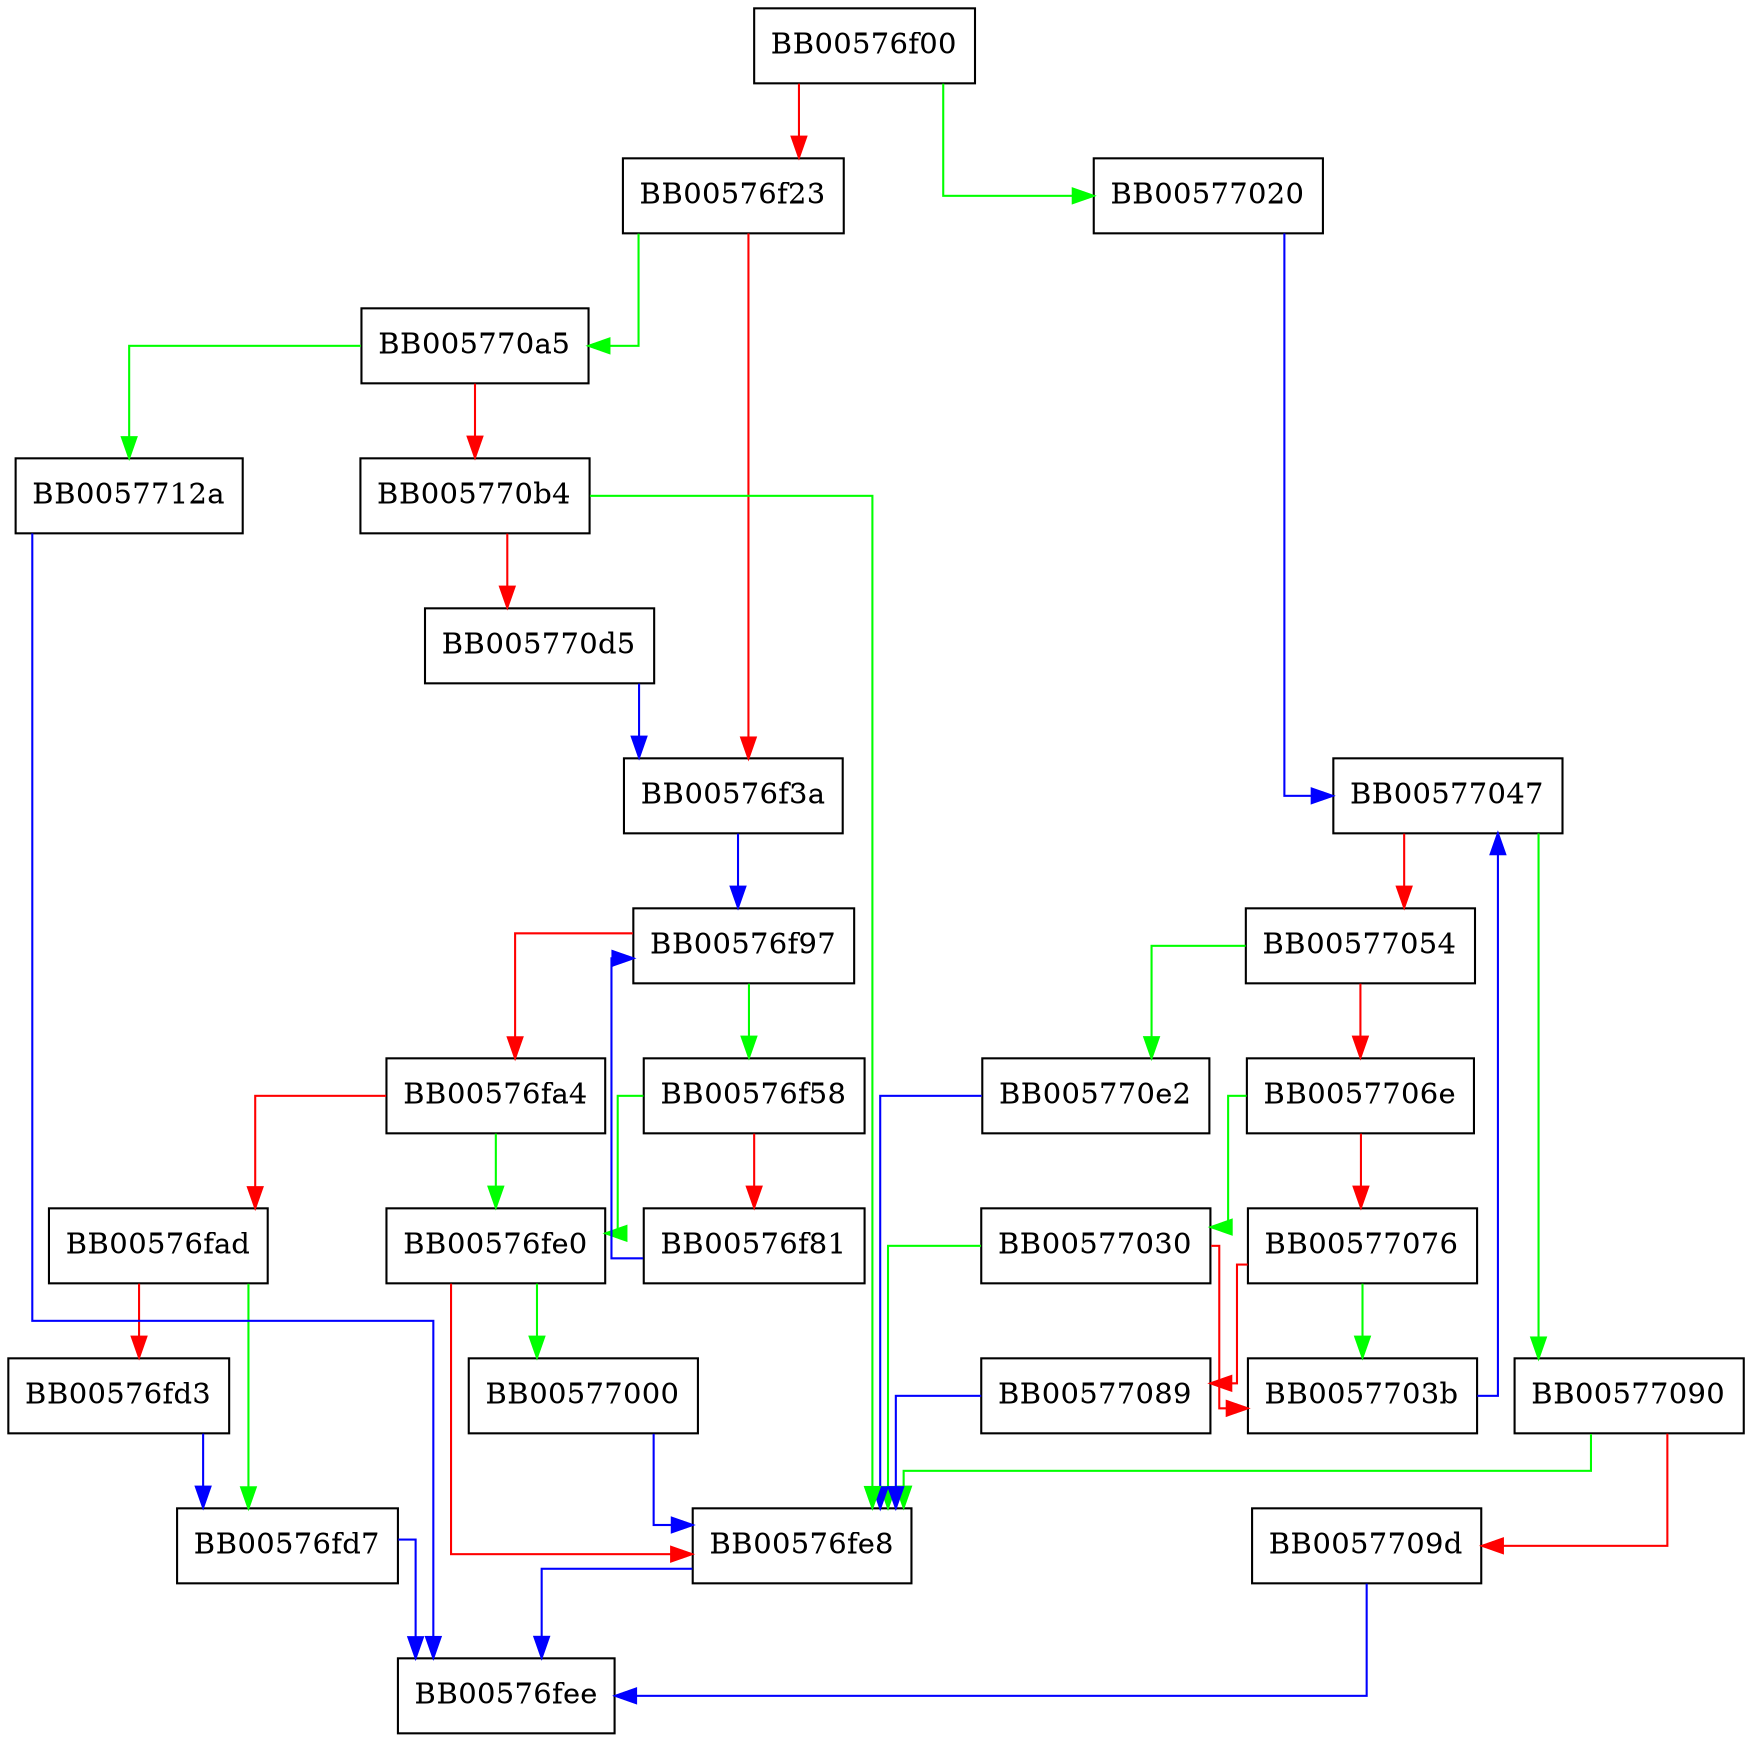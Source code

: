 digraph i2o_SCT_LIST {
  node [shape="box"];
  graph [splines=ortho];
  BB00576f00 -> BB00577020 [color="green"];
  BB00576f00 -> BB00576f23 [color="red"];
  BB00576f23 -> BB005770a5 [color="green"];
  BB00576f23 -> BB00576f3a [color="red"];
  BB00576f3a -> BB00576f97 [color="blue"];
  BB00576f58 -> BB00576fe0 [color="green"];
  BB00576f58 -> BB00576f81 [color="red"];
  BB00576f81 -> BB00576f97 [color="blue"];
  BB00576f97 -> BB00576f58 [color="green"];
  BB00576f97 -> BB00576fa4 [color="red"];
  BB00576fa4 -> BB00576fe0 [color="green"];
  BB00576fa4 -> BB00576fad [color="red"];
  BB00576fad -> BB00576fd7 [color="green"];
  BB00576fad -> BB00576fd3 [color="red"];
  BB00576fd3 -> BB00576fd7 [color="blue"];
  BB00576fd7 -> BB00576fee [color="blue"];
  BB00576fe0 -> BB00577000 [color="green"];
  BB00576fe0 -> BB00576fe8 [color="red"];
  BB00576fe8 -> BB00576fee [color="blue"];
  BB00577000 -> BB00576fe8 [color="blue"];
  BB00577020 -> BB00577047 [color="blue"];
  BB00577030 -> BB00576fe8 [color="green"];
  BB00577030 -> BB0057703b [color="red"];
  BB0057703b -> BB00577047 [color="blue"];
  BB00577047 -> BB00577090 [color="green"];
  BB00577047 -> BB00577054 [color="red"];
  BB00577054 -> BB005770e2 [color="green"];
  BB00577054 -> BB0057706e [color="red"];
  BB0057706e -> BB00577030 [color="green"];
  BB0057706e -> BB00577076 [color="red"];
  BB00577076 -> BB0057703b [color="green"];
  BB00577076 -> BB00577089 [color="red"];
  BB00577089 -> BB00576fe8 [color="blue"];
  BB00577090 -> BB00576fe8 [color="green"];
  BB00577090 -> BB0057709d [color="red"];
  BB0057709d -> BB00576fee [color="blue"];
  BB005770a5 -> BB0057712a [color="green"];
  BB005770a5 -> BB005770b4 [color="red"];
  BB005770b4 -> BB00576fe8 [color="green"];
  BB005770b4 -> BB005770d5 [color="red"];
  BB005770d5 -> BB00576f3a [color="blue"];
  BB005770e2 -> BB00576fe8 [color="blue"];
  BB0057712a -> BB00576fee [color="blue"];
}